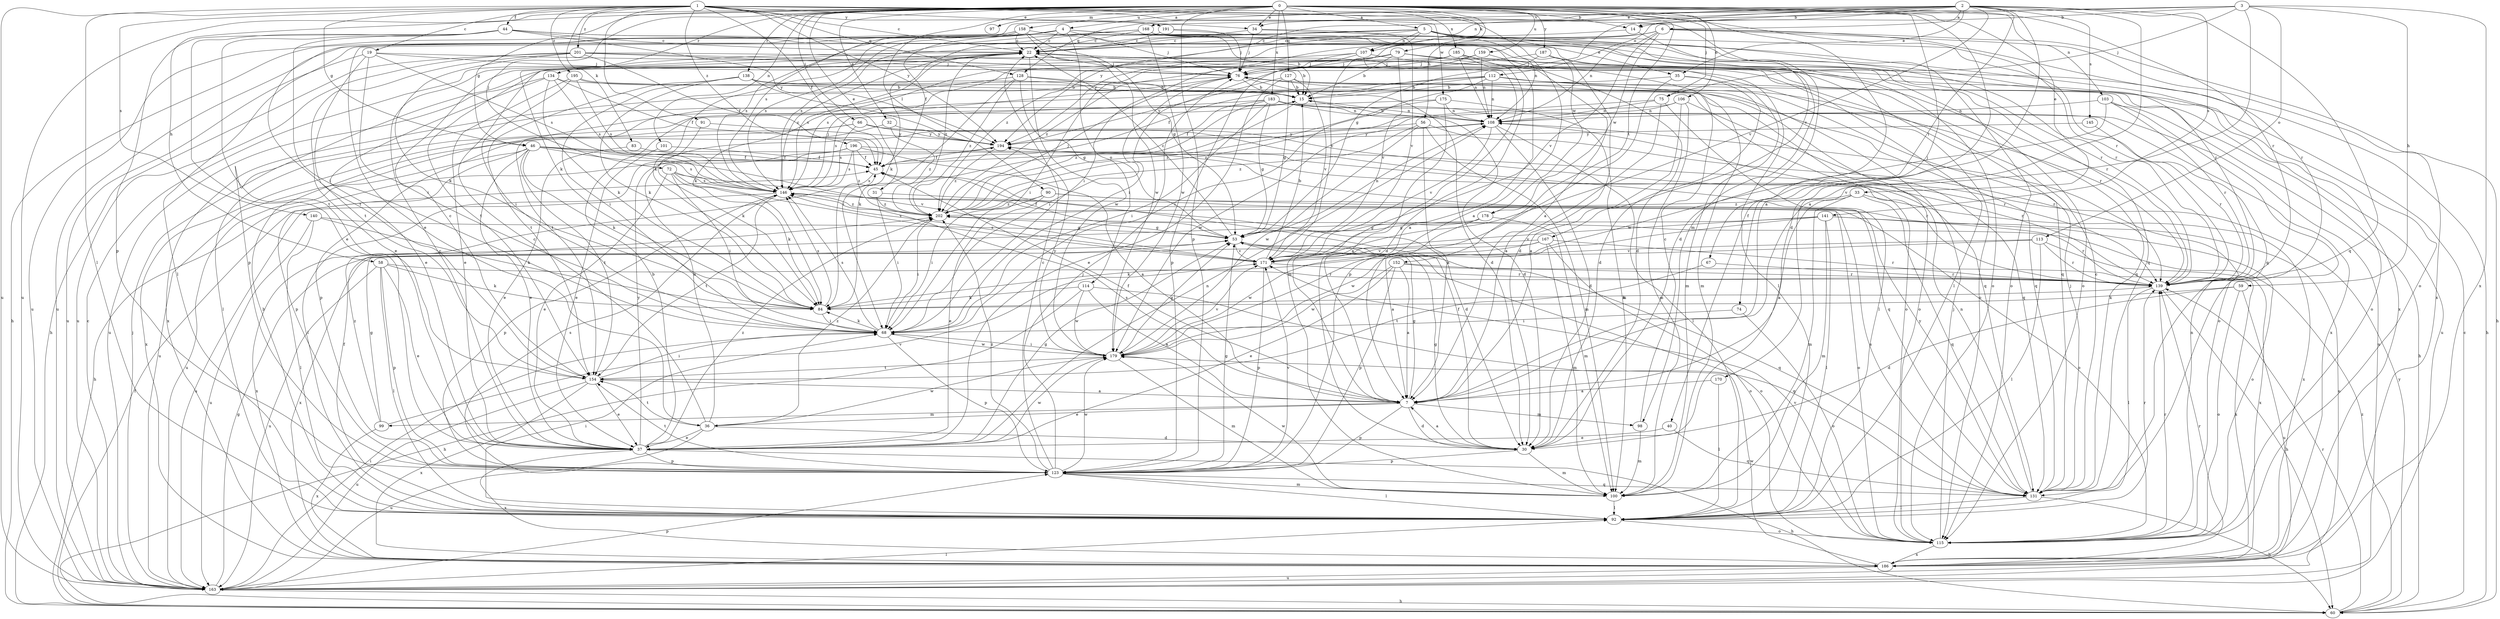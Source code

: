 strict digraph  {
0;
1;
2;
3;
4;
5;
6;
7;
14;
15;
19;
22;
30;
31;
32;
33;
34;
35;
36;
37;
40;
44;
45;
46;
53;
56;
58;
59;
60;
66;
67;
68;
72;
74;
75;
76;
79;
83;
84;
90;
91;
92;
97;
98;
99;
100;
101;
103;
106;
107;
108;
112;
113;
114;
115;
123;
127;
128;
131;
134;
138;
139;
140;
141;
145;
146;
152;
154;
158;
159;
163;
167;
168;
170;
171;
175;
178;
179;
183;
185;
186;
187;
191;
194;
195;
196;
201;
202;
0 -> 4  [label=a];
0 -> 5  [label=a];
0 -> 14  [label=b];
0 -> 30  [label=d];
0 -> 31  [label=e];
0 -> 32  [label=e];
0 -> 33  [label=e];
0 -> 34  [label=e];
0 -> 40  [label=f];
0 -> 46  [label=g];
0 -> 56  [label=h];
0 -> 58  [label=h];
0 -> 66  [label=i];
0 -> 72  [label=j];
0 -> 74  [label=j];
0 -> 75  [label=j];
0 -> 79  [label=k];
0 -> 90  [label=l];
0 -> 97  [label=m];
0 -> 101  [label=n];
0 -> 103  [label=n];
0 -> 106  [label=n];
0 -> 123  [label=p];
0 -> 127  [label=q];
0 -> 134  [label=r];
0 -> 138  [label=r];
0 -> 139  [label=r];
0 -> 152  [label=t];
0 -> 158  [label=u];
0 -> 159  [label=u];
0 -> 163  [label=u];
0 -> 183  [label=x];
0 -> 187  [label=y];
1 -> 19  [label=c];
1 -> 22  [label=c];
1 -> 34  [label=e];
1 -> 44  [label=f];
1 -> 45  [label=f];
1 -> 46  [label=g];
1 -> 83  [label=k];
1 -> 91  [label=l];
1 -> 92  [label=l];
1 -> 128  [label=q];
1 -> 139  [label=r];
1 -> 140  [label=s];
1 -> 163  [label=u];
1 -> 167  [label=v];
1 -> 175  [label=w];
1 -> 178  [label=w];
1 -> 185  [label=x];
1 -> 191  [label=y];
1 -> 194  [label=y];
1 -> 195  [label=z];
1 -> 196  [label=z];
1 -> 201  [label=z];
2 -> 6  [label=a];
2 -> 7  [label=a];
2 -> 14  [label=b];
2 -> 34  [label=e];
2 -> 35  [label=e];
2 -> 53  [label=g];
2 -> 67  [label=i];
2 -> 107  [label=n];
2 -> 112  [label=o];
2 -> 128  [label=q];
2 -> 131  [label=q];
2 -> 141  [label=s];
2 -> 145  [label=s];
2 -> 168  [label=v];
2 -> 170  [label=v];
2 -> 171  [label=v];
3 -> 7  [label=a];
3 -> 14  [label=b];
3 -> 59  [label=h];
3 -> 75  [label=j];
3 -> 113  [label=o];
3 -> 146  [label=s];
3 -> 186  [label=x];
3 -> 194  [label=y];
4 -> 22  [label=c];
4 -> 45  [label=f];
4 -> 60  [label=h];
4 -> 76  [label=j];
4 -> 84  [label=k];
4 -> 114  [label=o];
4 -> 115  [label=o];
4 -> 139  [label=r];
4 -> 146  [label=s];
5 -> 7  [label=a];
5 -> 35  [label=e];
5 -> 36  [label=e];
5 -> 84  [label=k];
5 -> 92  [label=l];
5 -> 98  [label=m];
5 -> 107  [label=n];
5 -> 115  [label=o];
5 -> 131  [label=q];
5 -> 163  [label=u];
5 -> 171  [label=v];
5 -> 202  [label=z];
6 -> 22  [label=c];
6 -> 60  [label=h];
6 -> 68  [label=i];
6 -> 108  [label=n];
6 -> 139  [label=r];
6 -> 171  [label=v];
6 -> 178  [label=w];
6 -> 186  [label=x];
6 -> 194  [label=y];
7 -> 30  [label=d];
7 -> 36  [label=e];
7 -> 45  [label=f];
7 -> 53  [label=g];
7 -> 98  [label=m];
7 -> 99  [label=m];
7 -> 123  [label=p];
7 -> 146  [label=s];
14 -> 22  [label=c];
14 -> 30  [label=d];
15 -> 108  [label=n];
15 -> 202  [label=z];
19 -> 68  [label=i];
19 -> 76  [label=j];
19 -> 115  [label=o];
19 -> 146  [label=s];
19 -> 154  [label=t];
19 -> 163  [label=u];
22 -> 76  [label=j];
22 -> 146  [label=s];
22 -> 179  [label=w];
22 -> 202  [label=z];
30 -> 7  [label=a];
30 -> 45  [label=f];
30 -> 53  [label=g];
30 -> 100  [label=m];
30 -> 123  [label=p];
31 -> 68  [label=i];
31 -> 115  [label=o];
31 -> 202  [label=z];
32 -> 163  [label=u];
32 -> 194  [label=y];
32 -> 202  [label=z];
33 -> 7  [label=a];
33 -> 100  [label=m];
33 -> 131  [label=q];
33 -> 186  [label=x];
33 -> 202  [label=z];
34 -> 22  [label=c];
34 -> 76  [label=j];
34 -> 139  [label=r];
34 -> 171  [label=v];
35 -> 15  [label=b];
35 -> 30  [label=d];
35 -> 100  [label=m];
35 -> 123  [label=p];
36 -> 22  [label=c];
36 -> 30  [label=d];
36 -> 37  [label=e];
36 -> 108  [label=n];
36 -> 154  [label=t];
36 -> 163  [label=u];
36 -> 179  [label=w];
36 -> 202  [label=z];
37 -> 15  [label=b];
37 -> 22  [label=c];
37 -> 53  [label=g];
37 -> 60  [label=h];
37 -> 108  [label=n];
37 -> 123  [label=p];
37 -> 179  [label=w];
37 -> 186  [label=x];
37 -> 194  [label=y];
37 -> 202  [label=z];
40 -> 37  [label=e];
40 -> 131  [label=q];
44 -> 22  [label=c];
44 -> 37  [label=e];
44 -> 68  [label=i];
44 -> 115  [label=o];
44 -> 123  [label=p];
44 -> 131  [label=q];
44 -> 154  [label=t];
44 -> 194  [label=y];
45 -> 146  [label=s];
46 -> 37  [label=e];
46 -> 45  [label=f];
46 -> 84  [label=k];
46 -> 123  [label=p];
46 -> 139  [label=r];
46 -> 146  [label=s];
46 -> 154  [label=t];
46 -> 163  [label=u];
46 -> 171  [label=v];
53 -> 22  [label=c];
53 -> 45  [label=f];
53 -> 108  [label=n];
53 -> 115  [label=o];
53 -> 131  [label=q];
53 -> 171  [label=v];
56 -> 7  [label=a];
56 -> 100  [label=m];
56 -> 139  [label=r];
56 -> 179  [label=w];
56 -> 194  [label=y];
56 -> 202  [label=z];
58 -> 37  [label=e];
58 -> 84  [label=k];
58 -> 92  [label=l];
58 -> 123  [label=p];
58 -> 139  [label=r];
58 -> 163  [label=u];
59 -> 30  [label=d];
59 -> 84  [label=k];
59 -> 115  [label=o];
59 -> 163  [label=u];
60 -> 22  [label=c];
60 -> 45  [label=f];
60 -> 139  [label=r];
60 -> 194  [label=y];
60 -> 202  [label=z];
66 -> 123  [label=p];
66 -> 131  [label=q];
66 -> 139  [label=r];
66 -> 146  [label=s];
66 -> 186  [label=x];
66 -> 194  [label=y];
67 -> 139  [label=r];
67 -> 154  [label=t];
68 -> 84  [label=k];
68 -> 123  [label=p];
68 -> 146  [label=s];
68 -> 179  [label=w];
72 -> 30  [label=d];
72 -> 37  [label=e];
72 -> 68  [label=i];
72 -> 84  [label=k];
72 -> 146  [label=s];
72 -> 171  [label=v];
74 -> 68  [label=i];
74 -> 115  [label=o];
75 -> 7  [label=a];
75 -> 92  [label=l];
75 -> 108  [label=n];
75 -> 202  [label=z];
76 -> 15  [label=b];
76 -> 30  [label=d];
76 -> 68  [label=i];
76 -> 115  [label=o];
79 -> 15  [label=b];
79 -> 68  [label=i];
79 -> 76  [label=j];
79 -> 84  [label=k];
79 -> 92  [label=l];
79 -> 139  [label=r];
79 -> 171  [label=v];
79 -> 186  [label=x];
83 -> 37  [label=e];
83 -> 45  [label=f];
84 -> 68  [label=i];
84 -> 146  [label=s];
90 -> 37  [label=e];
90 -> 68  [label=i];
90 -> 115  [label=o];
90 -> 163  [label=u];
90 -> 202  [label=z];
91 -> 84  [label=k];
91 -> 194  [label=y];
92 -> 15  [label=b];
92 -> 45  [label=f];
92 -> 68  [label=i];
92 -> 115  [label=o];
92 -> 139  [label=r];
98 -> 22  [label=c];
98 -> 100  [label=m];
99 -> 53  [label=g];
99 -> 171  [label=v];
99 -> 186  [label=x];
99 -> 202  [label=z];
100 -> 92  [label=l];
100 -> 179  [label=w];
101 -> 37  [label=e];
101 -> 45  [label=f];
103 -> 60  [label=h];
103 -> 108  [label=n];
103 -> 115  [label=o];
103 -> 139  [label=r];
103 -> 179  [label=w];
106 -> 7  [label=a];
106 -> 100  [label=m];
106 -> 108  [label=n];
106 -> 131  [label=q];
106 -> 179  [label=w];
107 -> 76  [label=j];
107 -> 92  [label=l];
107 -> 123  [label=p];
107 -> 131  [label=q];
107 -> 154  [label=t];
108 -> 15  [label=b];
108 -> 30  [label=d];
108 -> 92  [label=l];
108 -> 171  [label=v];
108 -> 194  [label=y];
112 -> 15  [label=b];
112 -> 45  [label=f];
112 -> 68  [label=i];
112 -> 100  [label=m];
112 -> 108  [label=n];
112 -> 115  [label=o];
112 -> 154  [label=t];
112 -> 163  [label=u];
113 -> 84  [label=k];
113 -> 92  [label=l];
113 -> 139  [label=r];
113 -> 171  [label=v];
113 -> 186  [label=x];
114 -> 7  [label=a];
114 -> 60  [label=h];
114 -> 84  [label=k];
114 -> 131  [label=q];
114 -> 179  [label=w];
115 -> 76  [label=j];
115 -> 108  [label=n];
115 -> 139  [label=r];
115 -> 171  [label=v];
115 -> 186  [label=x];
123 -> 22  [label=c];
123 -> 53  [label=g];
123 -> 76  [label=j];
123 -> 92  [label=l];
123 -> 100  [label=m];
123 -> 131  [label=q];
123 -> 146  [label=s];
123 -> 154  [label=t];
123 -> 171  [label=v];
123 -> 179  [label=w];
123 -> 202  [label=z];
127 -> 15  [label=b];
127 -> 37  [label=e];
127 -> 53  [label=g];
127 -> 139  [label=r];
127 -> 171  [label=v];
127 -> 194  [label=y];
128 -> 15  [label=b];
128 -> 53  [label=g];
128 -> 68  [label=i];
128 -> 131  [label=q];
128 -> 186  [label=x];
128 -> 202  [label=z];
131 -> 22  [label=c];
131 -> 60  [label=h];
131 -> 76  [label=j];
131 -> 92  [label=l];
131 -> 108  [label=n];
131 -> 146  [label=s];
131 -> 194  [label=y];
134 -> 15  [label=b];
134 -> 37  [label=e];
134 -> 45  [label=f];
134 -> 84  [label=k];
134 -> 146  [label=s];
134 -> 163  [label=u];
138 -> 15  [label=b];
138 -> 68  [label=i];
138 -> 84  [label=k];
138 -> 131  [label=q];
138 -> 154  [label=t];
138 -> 194  [label=y];
139 -> 60  [label=h];
139 -> 84  [label=k];
139 -> 92  [label=l];
140 -> 53  [label=g];
140 -> 84  [label=k];
140 -> 92  [label=l];
140 -> 163  [label=u];
141 -> 53  [label=g];
141 -> 92  [label=l];
141 -> 100  [label=m];
141 -> 115  [label=o];
141 -> 139  [label=r];
141 -> 171  [label=v];
141 -> 179  [label=w];
145 -> 139  [label=r];
145 -> 194  [label=y];
146 -> 22  [label=c];
146 -> 76  [label=j];
146 -> 123  [label=p];
146 -> 154  [label=t];
146 -> 163  [label=u];
146 -> 202  [label=z];
152 -> 7  [label=a];
152 -> 37  [label=e];
152 -> 123  [label=p];
152 -> 139  [label=r];
152 -> 179  [label=w];
152 -> 186  [label=x];
154 -> 7  [label=a];
154 -> 22  [label=c];
154 -> 37  [label=e];
154 -> 68  [label=i];
154 -> 163  [label=u];
154 -> 186  [label=x];
158 -> 7  [label=a];
158 -> 22  [label=c];
158 -> 53  [label=g];
158 -> 146  [label=s];
158 -> 154  [label=t];
158 -> 163  [label=u];
158 -> 179  [label=w];
159 -> 30  [label=d];
159 -> 68  [label=i];
159 -> 76  [label=j];
159 -> 108  [label=n];
163 -> 22  [label=c];
163 -> 53  [label=g];
163 -> 60  [label=h];
163 -> 68  [label=i];
163 -> 76  [label=j];
163 -> 92  [label=l];
163 -> 123  [label=p];
167 -> 100  [label=m];
167 -> 115  [label=o];
167 -> 139  [label=r];
167 -> 171  [label=v];
167 -> 179  [label=w];
167 -> 186  [label=x];
168 -> 15  [label=b];
168 -> 22  [label=c];
168 -> 84  [label=k];
168 -> 115  [label=o];
168 -> 139  [label=r];
168 -> 146  [label=s];
168 -> 179  [label=w];
170 -> 7  [label=a];
170 -> 92  [label=l];
171 -> 15  [label=b];
171 -> 123  [label=p];
171 -> 139  [label=r];
171 -> 146  [label=s];
175 -> 7  [label=a];
175 -> 92  [label=l];
175 -> 100  [label=m];
175 -> 108  [label=n];
175 -> 202  [label=z];
178 -> 7  [label=a];
178 -> 53  [label=g];
178 -> 100  [label=m];
178 -> 186  [label=x];
179 -> 53  [label=g];
179 -> 68  [label=i];
179 -> 100  [label=m];
179 -> 154  [label=t];
179 -> 171  [label=v];
179 -> 194  [label=y];
183 -> 30  [label=d];
183 -> 45  [label=f];
183 -> 53  [label=g];
183 -> 68  [label=i];
183 -> 84  [label=k];
183 -> 108  [label=n];
183 -> 146  [label=s];
183 -> 163  [label=u];
183 -> 186  [label=x];
185 -> 7  [label=a];
185 -> 30  [label=d];
185 -> 76  [label=j];
185 -> 108  [label=n];
185 -> 123  [label=p];
185 -> 131  [label=q];
185 -> 202  [label=z];
186 -> 139  [label=r];
186 -> 163  [label=u];
186 -> 179  [label=w];
187 -> 30  [label=d];
187 -> 60  [label=h];
187 -> 76  [label=j];
187 -> 146  [label=s];
191 -> 22  [label=c];
191 -> 76  [label=j];
191 -> 108  [label=n];
194 -> 45  [label=f];
194 -> 202  [label=z];
195 -> 15  [label=b];
195 -> 37  [label=e];
195 -> 68  [label=i];
195 -> 115  [label=o];
195 -> 146  [label=s];
196 -> 7  [label=a];
196 -> 45  [label=f];
196 -> 60  [label=h];
196 -> 92  [label=l];
196 -> 139  [label=r];
196 -> 146  [label=s];
196 -> 202  [label=z];
201 -> 15  [label=b];
201 -> 37  [label=e];
201 -> 45  [label=f];
201 -> 60  [label=h];
201 -> 76  [label=j];
201 -> 84  [label=k];
201 -> 100  [label=m];
201 -> 163  [label=u];
202 -> 53  [label=g];
202 -> 68  [label=i];
202 -> 76  [label=j];
}
